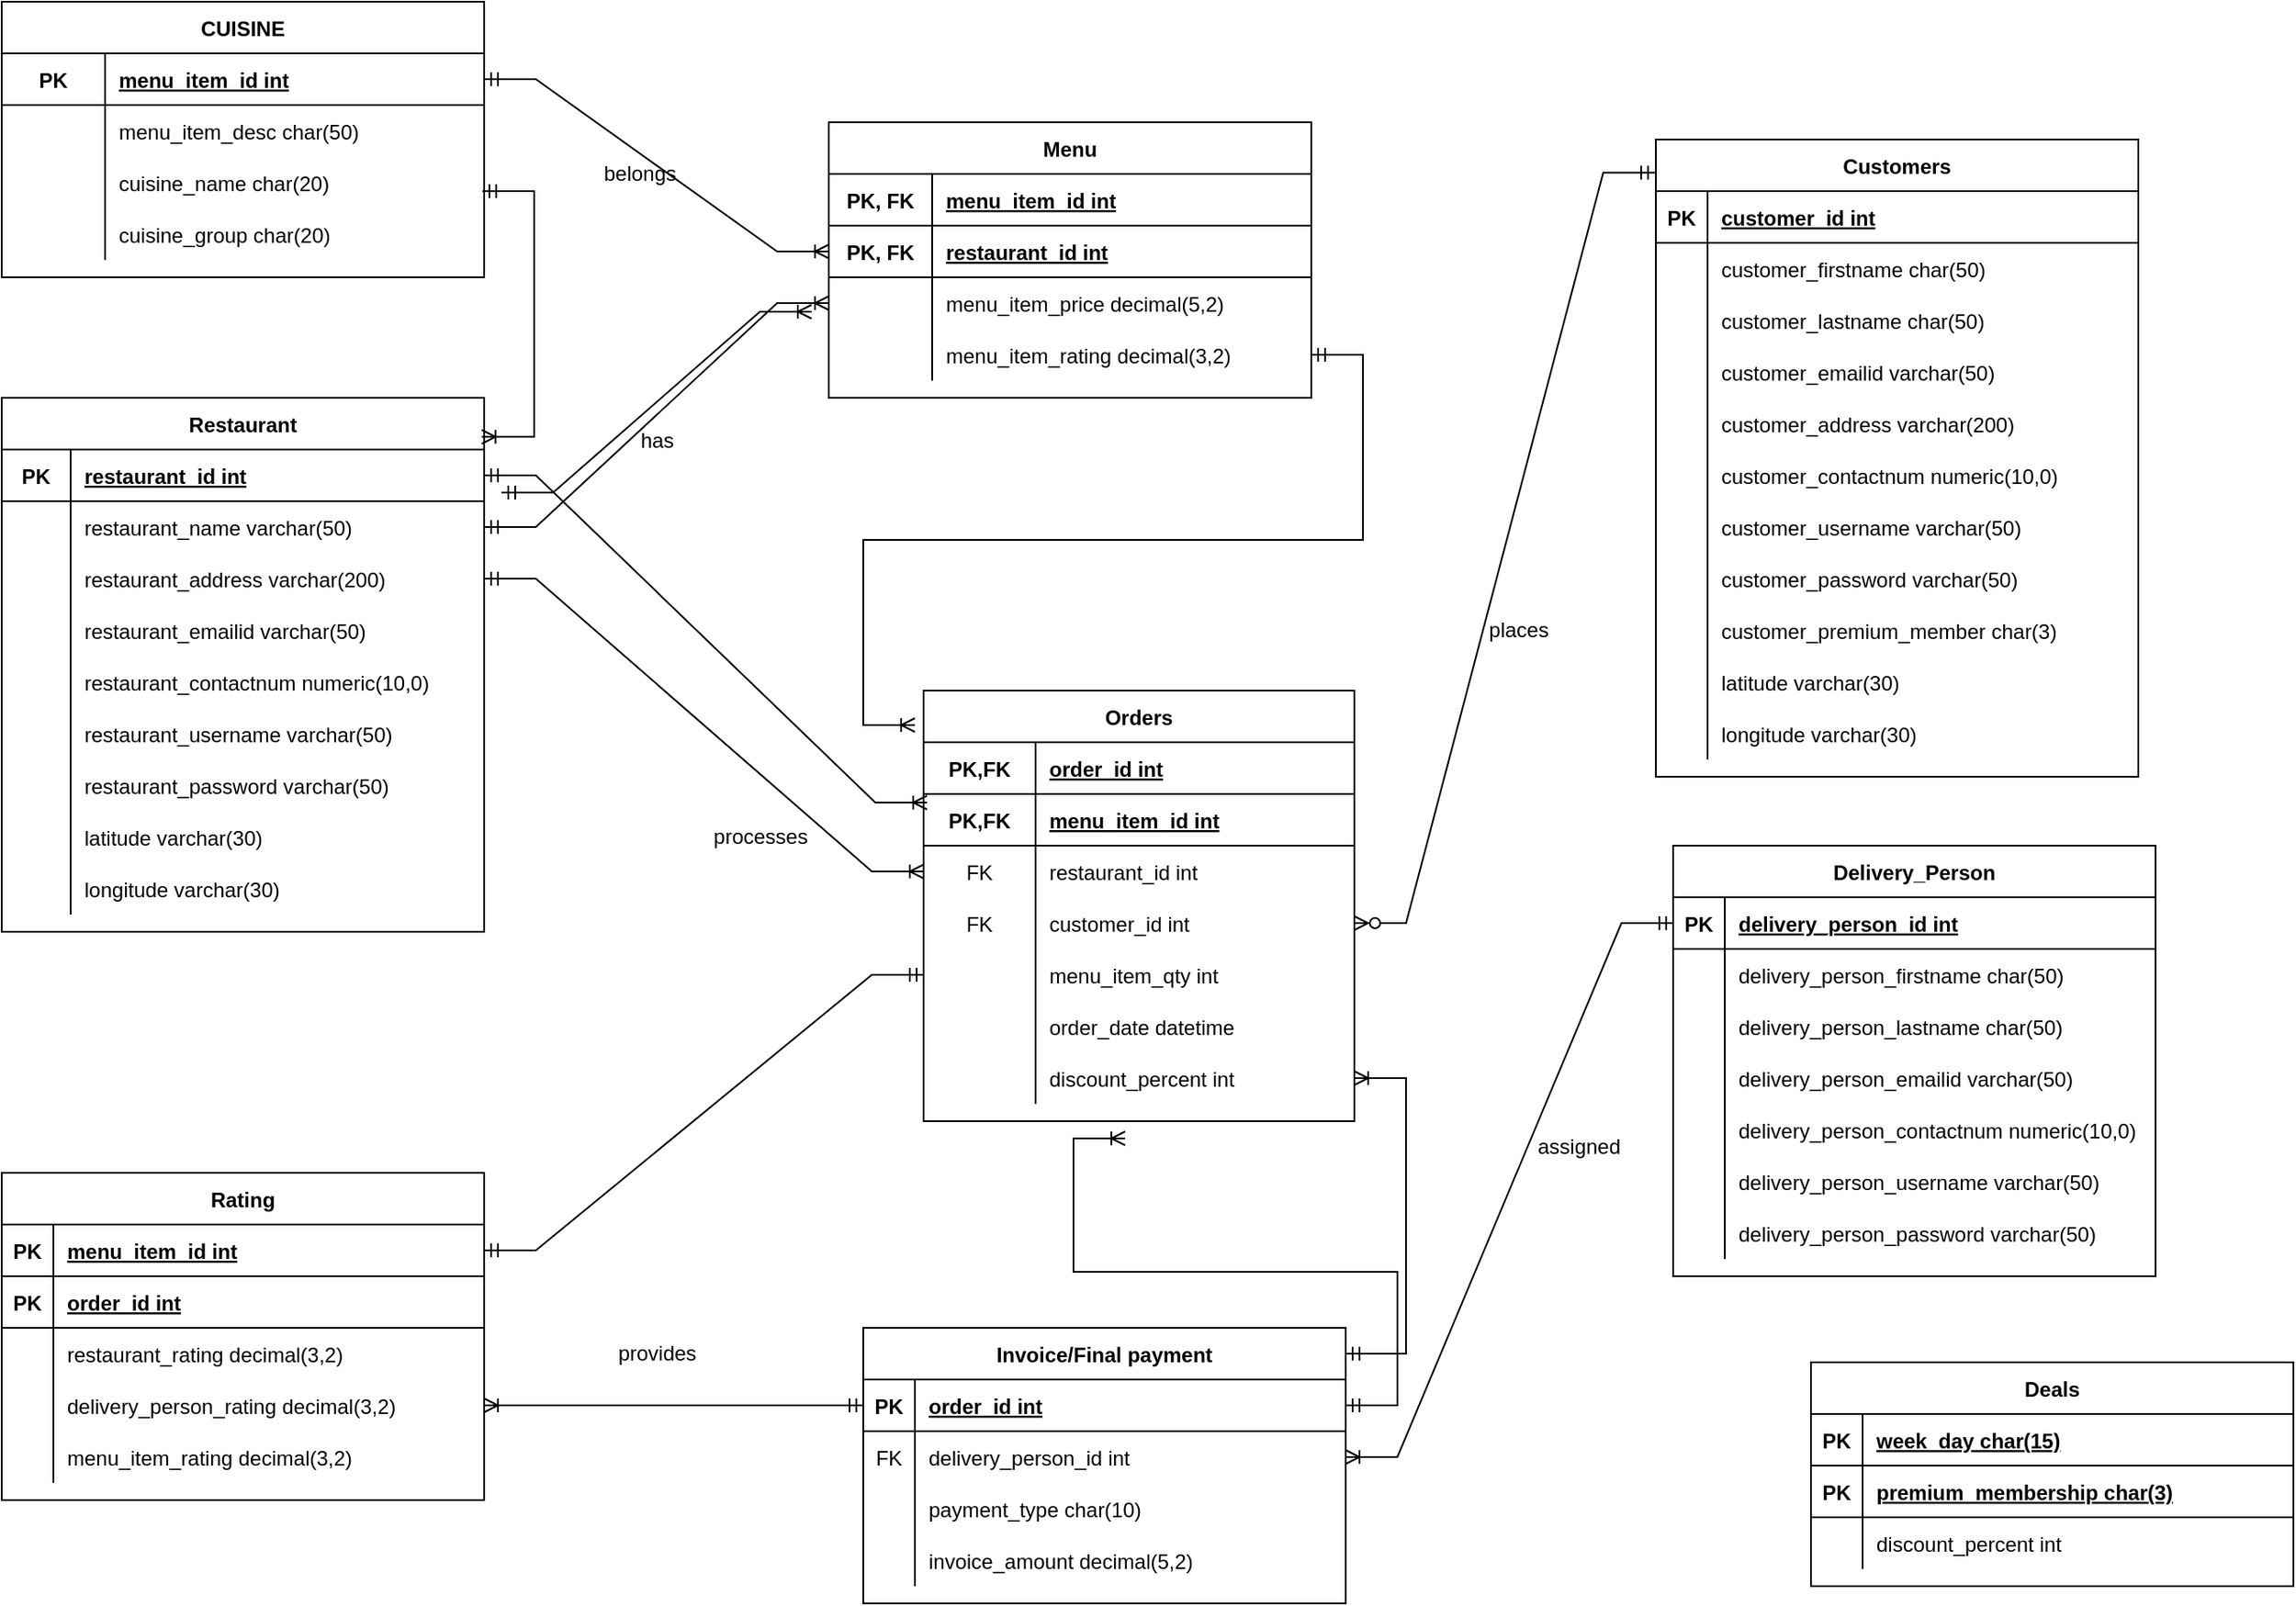 <mxfile version="20.5.3" type="device"><diagram id="R2lEEEUBdFMjLlhIrx00" name="Page-1"><mxGraphModel dx="1258" dy="602" grid="1" gridSize="10" guides="1" tooltips="1" connect="1" arrows="1" fold="1" page="1" pageScale="1" pageWidth="1654" pageHeight="2336" math="0" shadow="0" extFonts="Permanent Marker^https://fonts.googleapis.com/css?family=Permanent+Marker"><root><mxCell id="0"/><mxCell id="1" parent="0"/><mxCell id="C-vyLk0tnHw3VtMMgP7b-2" value="Orders" style="shape=table;startSize=30;container=1;collapsible=1;childLayout=tableLayout;fixedRows=1;rowLines=0;fontStyle=1;align=center;resizeLast=1;" parent="1" vertex="1"><mxGeometry x="795" y="640" width="250" height="250" as="geometry"><mxRectangle x="787" y="590" width="80" height="30" as="alternateBounds"/></mxGeometry></mxCell><mxCell id="C-vyLk0tnHw3VtMMgP7b-3" value="" style="shape=partialRectangle;collapsible=0;dropTarget=0;pointerEvents=0;fillColor=none;points=[[0,0.5],[1,0.5]];portConstraint=eastwest;top=0;left=0;right=0;bottom=1;" parent="C-vyLk0tnHw3VtMMgP7b-2" vertex="1"><mxGeometry y="30" width="250" height="30" as="geometry"/></mxCell><mxCell id="C-vyLk0tnHw3VtMMgP7b-4" value="PK,FK" style="shape=partialRectangle;overflow=hidden;connectable=0;fillColor=none;top=0;left=0;bottom=0;right=0;fontStyle=1;" parent="C-vyLk0tnHw3VtMMgP7b-3" vertex="1"><mxGeometry width="65" height="30" as="geometry"><mxRectangle width="65" height="30" as="alternateBounds"/></mxGeometry></mxCell><mxCell id="C-vyLk0tnHw3VtMMgP7b-5" value="order_id int" style="shape=partialRectangle;overflow=hidden;connectable=0;fillColor=none;top=0;left=0;bottom=0;right=0;align=left;spacingLeft=6;fontStyle=5;" parent="C-vyLk0tnHw3VtMMgP7b-3" vertex="1"><mxGeometry x="65" width="185" height="30" as="geometry"><mxRectangle width="185" height="30" as="alternateBounds"/></mxGeometry></mxCell><mxCell id="OjTMirSubqE2Fo_eq1vx-256" style="shape=partialRectangle;collapsible=0;dropTarget=0;pointerEvents=0;fillColor=none;points=[[0,0.5],[1,0.5]];portConstraint=eastwest;top=0;left=0;right=0;bottom=1;" parent="C-vyLk0tnHw3VtMMgP7b-2" vertex="1"><mxGeometry y="60" width="250" height="30" as="geometry"/></mxCell><mxCell id="OjTMirSubqE2Fo_eq1vx-257" value="PK,FK" style="shape=partialRectangle;overflow=hidden;connectable=0;fillColor=none;top=0;left=0;bottom=0;right=0;fontStyle=1;" parent="OjTMirSubqE2Fo_eq1vx-256" vertex="1"><mxGeometry width="65" height="30" as="geometry"><mxRectangle width="65" height="30" as="alternateBounds"/></mxGeometry></mxCell><mxCell id="OjTMirSubqE2Fo_eq1vx-258" value="menu_item_id int" style="shape=partialRectangle;overflow=hidden;connectable=0;fillColor=none;top=0;left=0;bottom=0;right=0;align=left;spacingLeft=6;fontStyle=5;" parent="OjTMirSubqE2Fo_eq1vx-256" vertex="1"><mxGeometry x="65" width="185" height="30" as="geometry"><mxRectangle width="185" height="30" as="alternateBounds"/></mxGeometry></mxCell><mxCell id="C-vyLk0tnHw3VtMMgP7b-9" value="" style="shape=partialRectangle;collapsible=0;dropTarget=0;pointerEvents=0;fillColor=none;points=[[0,0.5],[1,0.5]];portConstraint=eastwest;top=0;left=0;right=0;bottom=0;" parent="C-vyLk0tnHw3VtMMgP7b-2" vertex="1"><mxGeometry y="90" width="250" height="30" as="geometry"/></mxCell><mxCell id="C-vyLk0tnHw3VtMMgP7b-10" value="FK" style="shape=partialRectangle;overflow=hidden;connectable=0;fillColor=none;top=0;left=0;bottom=0;right=0;" parent="C-vyLk0tnHw3VtMMgP7b-9" vertex="1"><mxGeometry width="65" height="30" as="geometry"><mxRectangle width="65" height="30" as="alternateBounds"/></mxGeometry></mxCell><mxCell id="C-vyLk0tnHw3VtMMgP7b-11" value="restaurant_id int" style="shape=partialRectangle;overflow=hidden;connectable=0;fillColor=none;top=0;left=0;bottom=0;right=0;align=left;spacingLeft=6;" parent="C-vyLk0tnHw3VtMMgP7b-9" vertex="1"><mxGeometry x="65" width="185" height="30" as="geometry"><mxRectangle width="185" height="30" as="alternateBounds"/></mxGeometry></mxCell><mxCell id="OjTMirSubqE2Fo_eq1vx-31" style="shape=partialRectangle;collapsible=0;dropTarget=0;pointerEvents=0;fillColor=none;points=[[0,0.5],[1,0.5]];portConstraint=eastwest;top=0;left=0;right=0;bottom=0;" parent="C-vyLk0tnHw3VtMMgP7b-2" vertex="1"><mxGeometry y="120" width="250" height="30" as="geometry"/></mxCell><mxCell id="OjTMirSubqE2Fo_eq1vx-32" value="FK" style="shape=partialRectangle;overflow=hidden;connectable=0;fillColor=none;top=0;left=0;bottom=0;right=0;" parent="OjTMirSubqE2Fo_eq1vx-31" vertex="1"><mxGeometry width="65" height="30" as="geometry"><mxRectangle width="65" height="30" as="alternateBounds"/></mxGeometry></mxCell><mxCell id="OjTMirSubqE2Fo_eq1vx-33" value="customer_id int" style="shape=partialRectangle;overflow=hidden;connectable=0;fillColor=none;top=0;left=0;bottom=0;right=0;align=left;spacingLeft=6;" parent="OjTMirSubqE2Fo_eq1vx-31" vertex="1"><mxGeometry x="65" width="185" height="30" as="geometry"><mxRectangle width="185" height="30" as="alternateBounds"/></mxGeometry></mxCell><mxCell id="OjTMirSubqE2Fo_eq1vx-28" style="shape=partialRectangle;collapsible=0;dropTarget=0;pointerEvents=0;fillColor=none;points=[[0,0.5],[1,0.5]];portConstraint=eastwest;top=0;left=0;right=0;bottom=0;" parent="C-vyLk0tnHw3VtMMgP7b-2" vertex="1"><mxGeometry y="150" width="250" height="30" as="geometry"/></mxCell><mxCell id="OjTMirSubqE2Fo_eq1vx-29" style="shape=partialRectangle;overflow=hidden;connectable=0;fillColor=none;top=0;left=0;bottom=0;right=0;" parent="OjTMirSubqE2Fo_eq1vx-28" vertex="1"><mxGeometry width="65" height="30" as="geometry"><mxRectangle width="65" height="30" as="alternateBounds"/></mxGeometry></mxCell><mxCell id="OjTMirSubqE2Fo_eq1vx-30" value="menu_item_qty int" style="shape=partialRectangle;overflow=hidden;connectable=0;fillColor=none;top=0;left=0;bottom=0;right=0;align=left;spacingLeft=6;" parent="OjTMirSubqE2Fo_eq1vx-28" vertex="1"><mxGeometry x="65" width="185" height="30" as="geometry"><mxRectangle width="185" height="30" as="alternateBounds"/></mxGeometry></mxCell><mxCell id="OjTMirSubqE2Fo_eq1vx-25" style="shape=partialRectangle;collapsible=0;dropTarget=0;pointerEvents=0;fillColor=none;points=[[0,0.5],[1,0.5]];portConstraint=eastwest;top=0;left=0;right=0;bottom=0;" parent="C-vyLk0tnHw3VtMMgP7b-2" vertex="1"><mxGeometry y="180" width="250" height="30" as="geometry"/></mxCell><mxCell id="OjTMirSubqE2Fo_eq1vx-26" style="shape=partialRectangle;overflow=hidden;connectable=0;fillColor=none;top=0;left=0;bottom=0;right=0;" parent="OjTMirSubqE2Fo_eq1vx-25" vertex="1"><mxGeometry width="65" height="30" as="geometry"><mxRectangle width="65" height="30" as="alternateBounds"/></mxGeometry></mxCell><mxCell id="OjTMirSubqE2Fo_eq1vx-27" value="order_date datetime" style="shape=partialRectangle;overflow=hidden;connectable=0;fillColor=none;top=0;left=0;bottom=0;right=0;align=left;spacingLeft=6;" parent="OjTMirSubqE2Fo_eq1vx-25" vertex="1"><mxGeometry x="65" width="185" height="30" as="geometry"><mxRectangle width="185" height="30" as="alternateBounds"/></mxGeometry></mxCell><mxCell id="OjTMirSubqE2Fo_eq1vx-289" style="shape=partialRectangle;collapsible=0;dropTarget=0;pointerEvents=0;fillColor=none;points=[[0,0.5],[1,0.5]];portConstraint=eastwest;top=0;left=0;right=0;bottom=0;" parent="C-vyLk0tnHw3VtMMgP7b-2" vertex="1"><mxGeometry y="210" width="250" height="30" as="geometry"/></mxCell><mxCell id="OjTMirSubqE2Fo_eq1vx-290" style="shape=partialRectangle;overflow=hidden;connectable=0;fillColor=none;top=0;left=0;bottom=0;right=0;" parent="OjTMirSubqE2Fo_eq1vx-289" vertex="1"><mxGeometry width="65" height="30" as="geometry"><mxRectangle width="65" height="30" as="alternateBounds"/></mxGeometry></mxCell><mxCell id="OjTMirSubqE2Fo_eq1vx-291" value="discount_percent int" style="shape=partialRectangle;overflow=hidden;connectable=0;fillColor=none;top=0;left=0;bottom=0;right=0;align=left;spacingLeft=6;" parent="OjTMirSubqE2Fo_eq1vx-289" vertex="1"><mxGeometry x="65" width="185" height="30" as="geometry"><mxRectangle width="185" height="30" as="alternateBounds"/></mxGeometry></mxCell><mxCell id="C-vyLk0tnHw3VtMMgP7b-23" value="Customers" style="shape=table;startSize=30;container=1;collapsible=1;childLayout=tableLayout;fixedRows=1;rowLines=0;fontStyle=1;align=center;resizeLast=1;" parent="1" vertex="1"><mxGeometry x="1220" y="320" width="280" height="370" as="geometry"><mxRectangle x="1200" y="460" width="100" height="30" as="alternateBounds"/></mxGeometry></mxCell><mxCell id="C-vyLk0tnHw3VtMMgP7b-24" value="" style="shape=partialRectangle;collapsible=0;dropTarget=0;pointerEvents=0;fillColor=none;points=[[0,0.5],[1,0.5]];portConstraint=eastwest;top=0;left=0;right=0;bottom=1;" parent="C-vyLk0tnHw3VtMMgP7b-23" vertex="1"><mxGeometry y="30" width="280" height="30" as="geometry"/></mxCell><mxCell id="C-vyLk0tnHw3VtMMgP7b-25" value="PK" style="shape=partialRectangle;overflow=hidden;connectable=0;fillColor=none;top=0;left=0;bottom=0;right=0;fontStyle=1;" parent="C-vyLk0tnHw3VtMMgP7b-24" vertex="1"><mxGeometry width="30" height="30" as="geometry"><mxRectangle width="30" height="30" as="alternateBounds"/></mxGeometry></mxCell><mxCell id="C-vyLk0tnHw3VtMMgP7b-26" value="customer_id int" style="shape=partialRectangle;overflow=hidden;connectable=0;fillColor=none;top=0;left=0;bottom=0;right=0;align=left;spacingLeft=6;fontStyle=5;" parent="C-vyLk0tnHw3VtMMgP7b-24" vertex="1"><mxGeometry x="30" width="250" height="30" as="geometry"><mxRectangle width="250" height="30" as="alternateBounds"/></mxGeometry></mxCell><mxCell id="C-vyLk0tnHw3VtMMgP7b-27" value="" style="shape=partialRectangle;collapsible=0;dropTarget=0;pointerEvents=0;fillColor=none;points=[[0,0.5],[1,0.5]];portConstraint=eastwest;top=0;left=0;right=0;bottom=0;" parent="C-vyLk0tnHw3VtMMgP7b-23" vertex="1"><mxGeometry y="60" width="280" height="30" as="geometry"/></mxCell><mxCell id="C-vyLk0tnHw3VtMMgP7b-28" value="" style="shape=partialRectangle;overflow=hidden;connectable=0;fillColor=none;top=0;left=0;bottom=0;right=0;" parent="C-vyLk0tnHw3VtMMgP7b-27" vertex="1"><mxGeometry width="30" height="30" as="geometry"><mxRectangle width="30" height="30" as="alternateBounds"/></mxGeometry></mxCell><mxCell id="C-vyLk0tnHw3VtMMgP7b-29" value="customer_firstname char(50)" style="shape=partialRectangle;overflow=hidden;connectable=0;fillColor=none;top=0;left=0;bottom=0;right=0;align=left;spacingLeft=6;" parent="C-vyLk0tnHw3VtMMgP7b-27" vertex="1"><mxGeometry x="30" width="250" height="30" as="geometry"><mxRectangle width="250" height="30" as="alternateBounds"/></mxGeometry></mxCell><mxCell id="OjTMirSubqE2Fo_eq1vx-4" style="shape=partialRectangle;collapsible=0;dropTarget=0;pointerEvents=0;fillColor=none;points=[[0,0.5],[1,0.5]];portConstraint=eastwest;top=0;left=0;right=0;bottom=0;" parent="C-vyLk0tnHw3VtMMgP7b-23" vertex="1"><mxGeometry y="90" width="280" height="30" as="geometry"/></mxCell><mxCell id="OjTMirSubqE2Fo_eq1vx-5" style="shape=partialRectangle;overflow=hidden;connectable=0;fillColor=none;top=0;left=0;bottom=0;right=0;" parent="OjTMirSubqE2Fo_eq1vx-4" vertex="1"><mxGeometry width="30" height="30" as="geometry"><mxRectangle width="30" height="30" as="alternateBounds"/></mxGeometry></mxCell><mxCell id="OjTMirSubqE2Fo_eq1vx-6" value="customer_lastname char(50)" style="shape=partialRectangle;overflow=hidden;connectable=0;fillColor=none;top=0;left=0;bottom=0;right=0;align=left;spacingLeft=6;" parent="OjTMirSubqE2Fo_eq1vx-4" vertex="1"><mxGeometry x="30" width="250" height="30" as="geometry"><mxRectangle width="250" height="30" as="alternateBounds"/></mxGeometry></mxCell><mxCell id="OjTMirSubqE2Fo_eq1vx-1" style="shape=partialRectangle;collapsible=0;dropTarget=0;pointerEvents=0;fillColor=none;points=[[0,0.5],[1,0.5]];portConstraint=eastwest;top=0;left=0;right=0;bottom=0;" parent="C-vyLk0tnHw3VtMMgP7b-23" vertex="1"><mxGeometry y="120" width="280" height="30" as="geometry"/></mxCell><mxCell id="OjTMirSubqE2Fo_eq1vx-2" style="shape=partialRectangle;overflow=hidden;connectable=0;fillColor=none;top=0;left=0;bottom=0;right=0;" parent="OjTMirSubqE2Fo_eq1vx-1" vertex="1"><mxGeometry width="30" height="30" as="geometry"><mxRectangle width="30" height="30" as="alternateBounds"/></mxGeometry></mxCell><mxCell id="OjTMirSubqE2Fo_eq1vx-3" value="customer_emailid varchar(50)" style="shape=partialRectangle;overflow=hidden;connectable=0;fillColor=none;top=0;left=0;bottom=0;right=0;align=left;spacingLeft=6;" parent="OjTMirSubqE2Fo_eq1vx-1" vertex="1"><mxGeometry x="30" width="250" height="30" as="geometry"><mxRectangle width="250" height="30" as="alternateBounds"/></mxGeometry></mxCell><mxCell id="OjTMirSubqE2Fo_eq1vx-308" style="shape=partialRectangle;collapsible=0;dropTarget=0;pointerEvents=0;fillColor=none;points=[[0,0.5],[1,0.5]];portConstraint=eastwest;top=0;left=0;right=0;bottom=0;" parent="C-vyLk0tnHw3VtMMgP7b-23" vertex="1"><mxGeometry y="150" width="280" height="30" as="geometry"/></mxCell><mxCell id="OjTMirSubqE2Fo_eq1vx-309" style="shape=partialRectangle;overflow=hidden;connectable=0;fillColor=none;top=0;left=0;bottom=0;right=0;" parent="OjTMirSubqE2Fo_eq1vx-308" vertex="1"><mxGeometry width="30" height="30" as="geometry"><mxRectangle width="30" height="30" as="alternateBounds"/></mxGeometry></mxCell><mxCell id="OjTMirSubqE2Fo_eq1vx-310" value="customer_address varchar(200)" style="shape=partialRectangle;overflow=hidden;connectable=0;fillColor=none;top=0;left=0;bottom=0;right=0;align=left;spacingLeft=6;" parent="OjTMirSubqE2Fo_eq1vx-308" vertex="1"><mxGeometry x="30" width="250" height="30" as="geometry"><mxRectangle width="250" height="30" as="alternateBounds"/></mxGeometry></mxCell><mxCell id="OjTMirSubqE2Fo_eq1vx-7" style="shape=partialRectangle;collapsible=0;dropTarget=0;pointerEvents=0;fillColor=none;points=[[0,0.5],[1,0.5]];portConstraint=eastwest;top=0;left=0;right=0;bottom=0;" parent="C-vyLk0tnHw3VtMMgP7b-23" vertex="1"><mxGeometry y="180" width="280" height="30" as="geometry"/></mxCell><mxCell id="OjTMirSubqE2Fo_eq1vx-8" style="shape=partialRectangle;overflow=hidden;connectable=0;fillColor=none;top=0;left=0;bottom=0;right=0;" parent="OjTMirSubqE2Fo_eq1vx-7" vertex="1"><mxGeometry width="30" height="30" as="geometry"><mxRectangle width="30" height="30" as="alternateBounds"/></mxGeometry></mxCell><mxCell id="OjTMirSubqE2Fo_eq1vx-9" value="customer_contactnum numeric(10,0)" style="shape=partialRectangle;overflow=hidden;connectable=0;fillColor=none;top=0;left=0;bottom=0;right=0;align=left;spacingLeft=6;" parent="OjTMirSubqE2Fo_eq1vx-7" vertex="1"><mxGeometry x="30" width="250" height="30" as="geometry"><mxRectangle width="250" height="30" as="alternateBounds"/></mxGeometry></mxCell><mxCell id="OjTMirSubqE2Fo_eq1vx-10" style="shape=partialRectangle;collapsible=0;dropTarget=0;pointerEvents=0;fillColor=none;points=[[0,0.5],[1,0.5]];portConstraint=eastwest;top=0;left=0;right=0;bottom=0;" parent="C-vyLk0tnHw3VtMMgP7b-23" vertex="1"><mxGeometry y="210" width="280" height="30" as="geometry"/></mxCell><mxCell id="OjTMirSubqE2Fo_eq1vx-11" style="shape=partialRectangle;overflow=hidden;connectable=0;fillColor=none;top=0;left=0;bottom=0;right=0;" parent="OjTMirSubqE2Fo_eq1vx-10" vertex="1"><mxGeometry width="30" height="30" as="geometry"><mxRectangle width="30" height="30" as="alternateBounds"/></mxGeometry></mxCell><mxCell id="OjTMirSubqE2Fo_eq1vx-12" value="customer_username varchar(50)" style="shape=partialRectangle;overflow=hidden;connectable=0;fillColor=none;top=0;left=0;bottom=0;right=0;align=left;spacingLeft=6;" parent="OjTMirSubqE2Fo_eq1vx-10" vertex="1"><mxGeometry x="30" width="250" height="30" as="geometry"><mxRectangle width="250" height="30" as="alternateBounds"/></mxGeometry></mxCell><mxCell id="OjTMirSubqE2Fo_eq1vx-13" style="shape=partialRectangle;collapsible=0;dropTarget=0;pointerEvents=0;fillColor=none;points=[[0,0.5],[1,0.5]];portConstraint=eastwest;top=0;left=0;right=0;bottom=0;" parent="C-vyLk0tnHw3VtMMgP7b-23" vertex="1"><mxGeometry y="240" width="280" height="30" as="geometry"/></mxCell><mxCell id="OjTMirSubqE2Fo_eq1vx-14" style="shape=partialRectangle;overflow=hidden;connectable=0;fillColor=none;top=0;left=0;bottom=0;right=0;" parent="OjTMirSubqE2Fo_eq1vx-13" vertex="1"><mxGeometry width="30" height="30" as="geometry"><mxRectangle width="30" height="30" as="alternateBounds"/></mxGeometry></mxCell><mxCell id="OjTMirSubqE2Fo_eq1vx-15" value="customer_password varchar(50)" style="shape=partialRectangle;overflow=hidden;connectable=0;fillColor=none;top=0;left=0;bottom=0;right=0;align=left;spacingLeft=6;" parent="OjTMirSubqE2Fo_eq1vx-13" vertex="1"><mxGeometry x="30" width="250" height="30" as="geometry"><mxRectangle width="250" height="30" as="alternateBounds"/></mxGeometry></mxCell><mxCell id="OjTMirSubqE2Fo_eq1vx-16" style="shape=partialRectangle;collapsible=0;dropTarget=0;pointerEvents=0;fillColor=none;points=[[0,0.5],[1,0.5]];portConstraint=eastwest;top=0;left=0;right=0;bottom=0;" parent="C-vyLk0tnHw3VtMMgP7b-23" vertex="1"><mxGeometry y="270" width="280" height="30" as="geometry"/></mxCell><mxCell id="OjTMirSubqE2Fo_eq1vx-17" style="shape=partialRectangle;overflow=hidden;connectable=0;fillColor=none;top=0;left=0;bottom=0;right=0;" parent="OjTMirSubqE2Fo_eq1vx-16" vertex="1"><mxGeometry width="30" height="30" as="geometry"><mxRectangle width="30" height="30" as="alternateBounds"/></mxGeometry></mxCell><mxCell id="OjTMirSubqE2Fo_eq1vx-18" value="customer_premium_member char(3)" style="shape=partialRectangle;overflow=hidden;connectable=0;fillColor=none;top=0;left=0;bottom=0;right=0;align=left;spacingLeft=6;" parent="OjTMirSubqE2Fo_eq1vx-16" vertex="1"><mxGeometry x="30" width="250" height="30" as="geometry"><mxRectangle width="250" height="30" as="alternateBounds"/></mxGeometry></mxCell><mxCell id="OjTMirSubqE2Fo_eq1vx-351" style="shape=partialRectangle;collapsible=0;dropTarget=0;pointerEvents=0;fillColor=none;points=[[0,0.5],[1,0.5]];portConstraint=eastwest;top=0;left=0;right=0;bottom=0;" parent="C-vyLk0tnHw3VtMMgP7b-23" vertex="1"><mxGeometry y="300" width="280" height="30" as="geometry"/></mxCell><mxCell id="OjTMirSubqE2Fo_eq1vx-352" style="shape=partialRectangle;overflow=hidden;connectable=0;fillColor=none;top=0;left=0;bottom=0;right=0;" parent="OjTMirSubqE2Fo_eq1vx-351" vertex="1"><mxGeometry width="30" height="30" as="geometry"><mxRectangle width="30" height="30" as="alternateBounds"/></mxGeometry></mxCell><mxCell id="OjTMirSubqE2Fo_eq1vx-353" value="latitude varchar(30)" style="shape=partialRectangle;overflow=hidden;connectable=0;fillColor=none;top=0;left=0;bottom=0;right=0;align=left;spacingLeft=6;" parent="OjTMirSubqE2Fo_eq1vx-351" vertex="1"><mxGeometry x="30" width="250" height="30" as="geometry"><mxRectangle width="250" height="30" as="alternateBounds"/></mxGeometry></mxCell><mxCell id="OjTMirSubqE2Fo_eq1vx-348" style="shape=partialRectangle;collapsible=0;dropTarget=0;pointerEvents=0;fillColor=none;points=[[0,0.5],[1,0.5]];portConstraint=eastwest;top=0;left=0;right=0;bottom=0;" parent="C-vyLk0tnHw3VtMMgP7b-23" vertex="1"><mxGeometry y="330" width="280" height="30" as="geometry"/></mxCell><mxCell id="OjTMirSubqE2Fo_eq1vx-349" style="shape=partialRectangle;overflow=hidden;connectable=0;fillColor=none;top=0;left=0;bottom=0;right=0;" parent="OjTMirSubqE2Fo_eq1vx-348" vertex="1"><mxGeometry width="30" height="30" as="geometry"><mxRectangle width="30" height="30" as="alternateBounds"/></mxGeometry></mxCell><mxCell id="OjTMirSubqE2Fo_eq1vx-350" value="longitude varchar(30)" style="shape=partialRectangle;overflow=hidden;connectable=0;fillColor=none;top=0;left=0;bottom=0;right=0;align=left;spacingLeft=6;" parent="OjTMirSubqE2Fo_eq1vx-348" vertex="1"><mxGeometry x="30" width="250" height="30" as="geometry"><mxRectangle width="250" height="30" as="alternateBounds"/></mxGeometry></mxCell><mxCell id="OjTMirSubqE2Fo_eq1vx-78" value="Delivery_Person" style="shape=table;startSize=30;container=1;collapsible=1;childLayout=tableLayout;fixedRows=1;rowLines=0;fontStyle=1;align=center;resizeLast=1;" parent="1" vertex="1"><mxGeometry x="1230" y="730" width="280" height="250" as="geometry"><mxRectangle x="1230" y="690" width="100" height="30" as="alternateBounds"/></mxGeometry></mxCell><mxCell id="OjTMirSubqE2Fo_eq1vx-79" value="" style="shape=partialRectangle;collapsible=0;dropTarget=0;pointerEvents=0;fillColor=none;points=[[0,0.5],[1,0.5]];portConstraint=eastwest;top=0;left=0;right=0;bottom=1;" parent="OjTMirSubqE2Fo_eq1vx-78" vertex="1"><mxGeometry y="30" width="280" height="30" as="geometry"/></mxCell><mxCell id="OjTMirSubqE2Fo_eq1vx-80" value="PK" style="shape=partialRectangle;overflow=hidden;connectable=0;fillColor=none;top=0;left=0;bottom=0;right=0;fontStyle=1;" parent="OjTMirSubqE2Fo_eq1vx-79" vertex="1"><mxGeometry width="30" height="30" as="geometry"><mxRectangle width="30" height="30" as="alternateBounds"/></mxGeometry></mxCell><mxCell id="OjTMirSubqE2Fo_eq1vx-81" value="delivery_person_id int" style="shape=partialRectangle;overflow=hidden;connectable=0;fillColor=none;top=0;left=0;bottom=0;right=0;align=left;spacingLeft=6;fontStyle=5;" parent="OjTMirSubqE2Fo_eq1vx-79" vertex="1"><mxGeometry x="30" width="250" height="30" as="geometry"><mxRectangle width="250" height="30" as="alternateBounds"/></mxGeometry></mxCell><mxCell id="OjTMirSubqE2Fo_eq1vx-82" value="" style="shape=partialRectangle;collapsible=0;dropTarget=0;pointerEvents=0;fillColor=none;points=[[0,0.5],[1,0.5]];portConstraint=eastwest;top=0;left=0;right=0;bottom=0;" parent="OjTMirSubqE2Fo_eq1vx-78" vertex="1"><mxGeometry y="60" width="280" height="30" as="geometry"/></mxCell><mxCell id="OjTMirSubqE2Fo_eq1vx-83" value="" style="shape=partialRectangle;overflow=hidden;connectable=0;fillColor=none;top=0;left=0;bottom=0;right=0;" parent="OjTMirSubqE2Fo_eq1vx-82" vertex="1"><mxGeometry width="30" height="30" as="geometry"><mxRectangle width="30" height="30" as="alternateBounds"/></mxGeometry></mxCell><mxCell id="OjTMirSubqE2Fo_eq1vx-84" value="delivery_person_firstname char(50) " style="shape=partialRectangle;overflow=hidden;connectable=0;fillColor=none;top=0;left=0;bottom=0;right=0;align=left;spacingLeft=6;" parent="OjTMirSubqE2Fo_eq1vx-82" vertex="1"><mxGeometry x="30" width="250" height="30" as="geometry"><mxRectangle width="250" height="30" as="alternateBounds"/></mxGeometry></mxCell><mxCell id="OjTMirSubqE2Fo_eq1vx-85" style="shape=partialRectangle;collapsible=0;dropTarget=0;pointerEvents=0;fillColor=none;points=[[0,0.5],[1,0.5]];portConstraint=eastwest;top=0;left=0;right=0;bottom=0;" parent="OjTMirSubqE2Fo_eq1vx-78" vertex="1"><mxGeometry y="90" width="280" height="30" as="geometry"/></mxCell><mxCell id="OjTMirSubqE2Fo_eq1vx-86" style="shape=partialRectangle;overflow=hidden;connectable=0;fillColor=none;top=0;left=0;bottom=0;right=0;" parent="OjTMirSubqE2Fo_eq1vx-85" vertex="1"><mxGeometry width="30" height="30" as="geometry"><mxRectangle width="30" height="30" as="alternateBounds"/></mxGeometry></mxCell><mxCell id="OjTMirSubqE2Fo_eq1vx-87" value="delivery_person_lastname char(50)" style="shape=partialRectangle;overflow=hidden;connectable=0;fillColor=none;top=0;left=0;bottom=0;right=0;align=left;spacingLeft=6;" parent="OjTMirSubqE2Fo_eq1vx-85" vertex="1"><mxGeometry x="30" width="250" height="30" as="geometry"><mxRectangle width="250" height="30" as="alternateBounds"/></mxGeometry></mxCell><mxCell id="OjTMirSubqE2Fo_eq1vx-88" style="shape=partialRectangle;collapsible=0;dropTarget=0;pointerEvents=0;fillColor=none;points=[[0,0.5],[1,0.5]];portConstraint=eastwest;top=0;left=0;right=0;bottom=0;" parent="OjTMirSubqE2Fo_eq1vx-78" vertex="1"><mxGeometry y="120" width="280" height="30" as="geometry"/></mxCell><mxCell id="OjTMirSubqE2Fo_eq1vx-89" style="shape=partialRectangle;overflow=hidden;connectable=0;fillColor=none;top=0;left=0;bottom=0;right=0;" parent="OjTMirSubqE2Fo_eq1vx-88" vertex="1"><mxGeometry width="30" height="30" as="geometry"><mxRectangle width="30" height="30" as="alternateBounds"/></mxGeometry></mxCell><mxCell id="OjTMirSubqE2Fo_eq1vx-90" value="delivery_person_emailid varchar(50)" style="shape=partialRectangle;overflow=hidden;connectable=0;fillColor=none;top=0;left=0;bottom=0;right=0;align=left;spacingLeft=6;" parent="OjTMirSubqE2Fo_eq1vx-88" vertex="1"><mxGeometry x="30" width="250" height="30" as="geometry"><mxRectangle width="250" height="30" as="alternateBounds"/></mxGeometry></mxCell><mxCell id="OjTMirSubqE2Fo_eq1vx-91" style="shape=partialRectangle;collapsible=0;dropTarget=0;pointerEvents=0;fillColor=none;points=[[0,0.5],[1,0.5]];portConstraint=eastwest;top=0;left=0;right=0;bottom=0;" parent="OjTMirSubqE2Fo_eq1vx-78" vertex="1"><mxGeometry y="150" width="280" height="30" as="geometry"/></mxCell><mxCell id="OjTMirSubqE2Fo_eq1vx-92" style="shape=partialRectangle;overflow=hidden;connectable=0;fillColor=none;top=0;left=0;bottom=0;right=0;" parent="OjTMirSubqE2Fo_eq1vx-91" vertex="1"><mxGeometry width="30" height="30" as="geometry"><mxRectangle width="30" height="30" as="alternateBounds"/></mxGeometry></mxCell><mxCell id="OjTMirSubqE2Fo_eq1vx-93" value="delivery_person_contactnum numeric(10,0)" style="shape=partialRectangle;overflow=hidden;connectable=0;fillColor=none;top=0;left=0;bottom=0;right=0;align=left;spacingLeft=6;" parent="OjTMirSubqE2Fo_eq1vx-91" vertex="1"><mxGeometry x="30" width="250" height="30" as="geometry"><mxRectangle width="250" height="30" as="alternateBounds"/></mxGeometry></mxCell><mxCell id="OjTMirSubqE2Fo_eq1vx-94" style="shape=partialRectangle;collapsible=0;dropTarget=0;pointerEvents=0;fillColor=none;points=[[0,0.5],[1,0.5]];portConstraint=eastwest;top=0;left=0;right=0;bottom=0;" parent="OjTMirSubqE2Fo_eq1vx-78" vertex="1"><mxGeometry y="180" width="280" height="30" as="geometry"/></mxCell><mxCell id="OjTMirSubqE2Fo_eq1vx-95" style="shape=partialRectangle;overflow=hidden;connectable=0;fillColor=none;top=0;left=0;bottom=0;right=0;" parent="OjTMirSubqE2Fo_eq1vx-94" vertex="1"><mxGeometry width="30" height="30" as="geometry"><mxRectangle width="30" height="30" as="alternateBounds"/></mxGeometry></mxCell><mxCell id="OjTMirSubqE2Fo_eq1vx-96" value="delivery_person_username varchar(50)" style="shape=partialRectangle;overflow=hidden;connectable=0;fillColor=none;top=0;left=0;bottom=0;right=0;align=left;spacingLeft=6;" parent="OjTMirSubqE2Fo_eq1vx-94" vertex="1"><mxGeometry x="30" width="250" height="30" as="geometry"><mxRectangle width="250" height="30" as="alternateBounds"/></mxGeometry></mxCell><mxCell id="OjTMirSubqE2Fo_eq1vx-97" style="shape=partialRectangle;collapsible=0;dropTarget=0;pointerEvents=0;fillColor=none;points=[[0,0.5],[1,0.5]];portConstraint=eastwest;top=0;left=0;right=0;bottom=0;" parent="OjTMirSubqE2Fo_eq1vx-78" vertex="1"><mxGeometry y="210" width="280" height="30" as="geometry"/></mxCell><mxCell id="OjTMirSubqE2Fo_eq1vx-98" style="shape=partialRectangle;overflow=hidden;connectable=0;fillColor=none;top=0;left=0;bottom=0;right=0;" parent="OjTMirSubqE2Fo_eq1vx-97" vertex="1"><mxGeometry width="30" height="30" as="geometry"><mxRectangle width="30" height="30" as="alternateBounds"/></mxGeometry></mxCell><mxCell id="OjTMirSubqE2Fo_eq1vx-99" value="delivery_person_password varchar(50)" style="shape=partialRectangle;overflow=hidden;connectable=0;fillColor=none;top=0;left=0;bottom=0;right=0;align=left;spacingLeft=6;" parent="OjTMirSubqE2Fo_eq1vx-97" vertex="1"><mxGeometry x="30" width="250" height="30" as="geometry"><mxRectangle width="250" height="30" as="alternateBounds"/></mxGeometry></mxCell><mxCell id="OjTMirSubqE2Fo_eq1vx-103" value="Restaurant" style="shape=table;startSize=30;container=1;collapsible=1;childLayout=tableLayout;fixedRows=1;rowLines=0;fontStyle=1;align=center;resizeLast=1;" parent="1" vertex="1"><mxGeometry x="260" y="470" width="280" height="310" as="geometry"><mxRectangle x="260" y="470" width="100" height="30" as="alternateBounds"/></mxGeometry></mxCell><mxCell id="OjTMirSubqE2Fo_eq1vx-104" value="" style="shape=partialRectangle;collapsible=0;dropTarget=0;pointerEvents=0;fillColor=none;points=[[0,0.5],[1,0.5]];portConstraint=eastwest;top=0;left=0;right=0;bottom=1;" parent="OjTMirSubqE2Fo_eq1vx-103" vertex="1"><mxGeometry y="30" width="280" height="30" as="geometry"/></mxCell><mxCell id="OjTMirSubqE2Fo_eq1vx-105" value="PK" style="shape=partialRectangle;overflow=hidden;connectable=0;fillColor=none;top=0;left=0;bottom=0;right=0;fontStyle=1;" parent="OjTMirSubqE2Fo_eq1vx-104" vertex="1"><mxGeometry width="40" height="30" as="geometry"><mxRectangle width="40" height="30" as="alternateBounds"/></mxGeometry></mxCell><mxCell id="OjTMirSubqE2Fo_eq1vx-106" value="restaurant_id int" style="shape=partialRectangle;overflow=hidden;connectable=0;fillColor=none;top=0;left=0;bottom=0;right=0;align=left;spacingLeft=6;fontStyle=5;" parent="OjTMirSubqE2Fo_eq1vx-104" vertex="1"><mxGeometry x="40" width="240" height="30" as="geometry"><mxRectangle width="240" height="30" as="alternateBounds"/></mxGeometry></mxCell><mxCell id="OjTMirSubqE2Fo_eq1vx-107" value="" style="shape=partialRectangle;collapsible=0;dropTarget=0;pointerEvents=0;fillColor=none;points=[[0,0.5],[1,0.5]];portConstraint=eastwest;top=0;left=0;right=0;bottom=0;" parent="OjTMirSubqE2Fo_eq1vx-103" vertex="1"><mxGeometry y="60" width="280" height="30" as="geometry"/></mxCell><mxCell id="OjTMirSubqE2Fo_eq1vx-108" value="" style="shape=partialRectangle;overflow=hidden;connectable=0;fillColor=none;top=0;left=0;bottom=0;right=0;" parent="OjTMirSubqE2Fo_eq1vx-107" vertex="1"><mxGeometry width="40" height="30" as="geometry"><mxRectangle width="40" height="30" as="alternateBounds"/></mxGeometry></mxCell><mxCell id="OjTMirSubqE2Fo_eq1vx-109" value="restaurant_name varchar(50) " style="shape=partialRectangle;overflow=hidden;connectable=0;fillColor=none;top=0;left=0;bottom=0;right=0;align=left;spacingLeft=6;" parent="OjTMirSubqE2Fo_eq1vx-107" vertex="1"><mxGeometry x="40" width="240" height="30" as="geometry"><mxRectangle width="240" height="30" as="alternateBounds"/></mxGeometry></mxCell><mxCell id="OjTMirSubqE2Fo_eq1vx-110" style="shape=partialRectangle;collapsible=0;dropTarget=0;pointerEvents=0;fillColor=none;points=[[0,0.5],[1,0.5]];portConstraint=eastwest;top=0;left=0;right=0;bottom=0;" parent="OjTMirSubqE2Fo_eq1vx-103" vertex="1"><mxGeometry y="90" width="280" height="30" as="geometry"/></mxCell><mxCell id="OjTMirSubqE2Fo_eq1vx-111" style="shape=partialRectangle;overflow=hidden;connectable=0;fillColor=none;top=0;left=0;bottom=0;right=0;" parent="OjTMirSubqE2Fo_eq1vx-110" vertex="1"><mxGeometry width="40" height="30" as="geometry"><mxRectangle width="40" height="30" as="alternateBounds"/></mxGeometry></mxCell><mxCell id="OjTMirSubqE2Fo_eq1vx-112" value="restaurant_address varchar(200)" style="shape=partialRectangle;overflow=hidden;connectable=0;fillColor=none;top=0;left=0;bottom=0;right=0;align=left;spacingLeft=6;" parent="OjTMirSubqE2Fo_eq1vx-110" vertex="1"><mxGeometry x="40" width="240" height="30" as="geometry"><mxRectangle width="240" height="30" as="alternateBounds"/></mxGeometry></mxCell><mxCell id="OjTMirSubqE2Fo_eq1vx-113" style="shape=partialRectangle;collapsible=0;dropTarget=0;pointerEvents=0;fillColor=none;points=[[0,0.5],[1,0.5]];portConstraint=eastwest;top=0;left=0;right=0;bottom=0;" parent="OjTMirSubqE2Fo_eq1vx-103" vertex="1"><mxGeometry y="120" width="280" height="30" as="geometry"/></mxCell><mxCell id="OjTMirSubqE2Fo_eq1vx-114" style="shape=partialRectangle;overflow=hidden;connectable=0;fillColor=none;top=0;left=0;bottom=0;right=0;" parent="OjTMirSubqE2Fo_eq1vx-113" vertex="1"><mxGeometry width="40" height="30" as="geometry"><mxRectangle width="40" height="30" as="alternateBounds"/></mxGeometry></mxCell><mxCell id="OjTMirSubqE2Fo_eq1vx-115" value="restaurant_emailid varchar(50)" style="shape=partialRectangle;overflow=hidden;connectable=0;fillColor=none;top=0;left=0;bottom=0;right=0;align=left;spacingLeft=6;" parent="OjTMirSubqE2Fo_eq1vx-113" vertex="1"><mxGeometry x="40" width="240" height="30" as="geometry"><mxRectangle width="240" height="30" as="alternateBounds"/></mxGeometry></mxCell><mxCell id="OjTMirSubqE2Fo_eq1vx-116" style="shape=partialRectangle;collapsible=0;dropTarget=0;pointerEvents=0;fillColor=none;points=[[0,0.5],[1,0.5]];portConstraint=eastwest;top=0;left=0;right=0;bottom=0;" parent="OjTMirSubqE2Fo_eq1vx-103" vertex="1"><mxGeometry y="150" width="280" height="30" as="geometry"/></mxCell><mxCell id="OjTMirSubqE2Fo_eq1vx-117" style="shape=partialRectangle;overflow=hidden;connectable=0;fillColor=none;top=0;left=0;bottom=0;right=0;" parent="OjTMirSubqE2Fo_eq1vx-116" vertex="1"><mxGeometry width="40" height="30" as="geometry"><mxRectangle width="40" height="30" as="alternateBounds"/></mxGeometry></mxCell><mxCell id="OjTMirSubqE2Fo_eq1vx-118" value="restaurant_contactnum numeric(10,0)" style="shape=partialRectangle;overflow=hidden;connectable=0;fillColor=none;top=0;left=0;bottom=0;right=0;align=left;spacingLeft=6;" parent="OjTMirSubqE2Fo_eq1vx-116" vertex="1"><mxGeometry x="40" width="240" height="30" as="geometry"><mxRectangle width="240" height="30" as="alternateBounds"/></mxGeometry></mxCell><mxCell id="OjTMirSubqE2Fo_eq1vx-119" style="shape=partialRectangle;collapsible=0;dropTarget=0;pointerEvents=0;fillColor=none;points=[[0,0.5],[1,0.5]];portConstraint=eastwest;top=0;left=0;right=0;bottom=0;" parent="OjTMirSubqE2Fo_eq1vx-103" vertex="1"><mxGeometry y="180" width="280" height="30" as="geometry"/></mxCell><mxCell id="OjTMirSubqE2Fo_eq1vx-120" style="shape=partialRectangle;overflow=hidden;connectable=0;fillColor=none;top=0;left=0;bottom=0;right=0;" parent="OjTMirSubqE2Fo_eq1vx-119" vertex="1"><mxGeometry width="40" height="30" as="geometry"><mxRectangle width="40" height="30" as="alternateBounds"/></mxGeometry></mxCell><mxCell id="OjTMirSubqE2Fo_eq1vx-121" value="restaurant_username varchar(50)" style="shape=partialRectangle;overflow=hidden;connectable=0;fillColor=none;top=0;left=0;bottom=0;right=0;align=left;spacingLeft=6;" parent="OjTMirSubqE2Fo_eq1vx-119" vertex="1"><mxGeometry x="40" width="240" height="30" as="geometry"><mxRectangle width="240" height="30" as="alternateBounds"/></mxGeometry></mxCell><mxCell id="OjTMirSubqE2Fo_eq1vx-122" style="shape=partialRectangle;collapsible=0;dropTarget=0;pointerEvents=0;fillColor=none;points=[[0,0.5],[1,0.5]];portConstraint=eastwest;top=0;left=0;right=0;bottom=0;" parent="OjTMirSubqE2Fo_eq1vx-103" vertex="1"><mxGeometry y="210" width="280" height="30" as="geometry"/></mxCell><mxCell id="OjTMirSubqE2Fo_eq1vx-123" style="shape=partialRectangle;overflow=hidden;connectable=0;fillColor=none;top=0;left=0;bottom=0;right=0;" parent="OjTMirSubqE2Fo_eq1vx-122" vertex="1"><mxGeometry width="40" height="30" as="geometry"><mxRectangle width="40" height="30" as="alternateBounds"/></mxGeometry></mxCell><mxCell id="OjTMirSubqE2Fo_eq1vx-124" value="restaurant_password varchar(50)" style="shape=partialRectangle;overflow=hidden;connectable=0;fillColor=none;top=0;left=0;bottom=0;right=0;align=left;spacingLeft=6;" parent="OjTMirSubqE2Fo_eq1vx-122" vertex="1"><mxGeometry x="40" width="240" height="30" as="geometry"><mxRectangle width="240" height="30" as="alternateBounds"/></mxGeometry></mxCell><mxCell id="OjTMirSubqE2Fo_eq1vx-345" style="shape=partialRectangle;collapsible=0;dropTarget=0;pointerEvents=0;fillColor=none;points=[[0,0.5],[1,0.5]];portConstraint=eastwest;top=0;left=0;right=0;bottom=0;" parent="OjTMirSubqE2Fo_eq1vx-103" vertex="1"><mxGeometry y="240" width="280" height="30" as="geometry"/></mxCell><mxCell id="OjTMirSubqE2Fo_eq1vx-346" style="shape=partialRectangle;overflow=hidden;connectable=0;fillColor=none;top=0;left=0;bottom=0;right=0;" parent="OjTMirSubqE2Fo_eq1vx-345" vertex="1"><mxGeometry width="40" height="30" as="geometry"><mxRectangle width="40" height="30" as="alternateBounds"/></mxGeometry></mxCell><mxCell id="OjTMirSubqE2Fo_eq1vx-347" value="latitude varchar(30)" style="shape=partialRectangle;overflow=hidden;connectable=0;fillColor=none;top=0;left=0;bottom=0;right=0;align=left;spacingLeft=6;" parent="OjTMirSubqE2Fo_eq1vx-345" vertex="1"><mxGeometry x="40" width="240" height="30" as="geometry"><mxRectangle width="240" height="30" as="alternateBounds"/></mxGeometry></mxCell><mxCell id="OjTMirSubqE2Fo_eq1vx-342" style="shape=partialRectangle;collapsible=0;dropTarget=0;pointerEvents=0;fillColor=none;points=[[0,0.5],[1,0.5]];portConstraint=eastwest;top=0;left=0;right=0;bottom=0;" parent="OjTMirSubqE2Fo_eq1vx-103" vertex="1"><mxGeometry y="270" width="280" height="30" as="geometry"/></mxCell><mxCell id="OjTMirSubqE2Fo_eq1vx-343" style="shape=partialRectangle;overflow=hidden;connectable=0;fillColor=none;top=0;left=0;bottom=0;right=0;" parent="OjTMirSubqE2Fo_eq1vx-342" vertex="1"><mxGeometry width="40" height="30" as="geometry"><mxRectangle width="40" height="30" as="alternateBounds"/></mxGeometry></mxCell><mxCell id="OjTMirSubqE2Fo_eq1vx-344" value="longitude varchar(30)" style="shape=partialRectangle;overflow=hidden;connectable=0;fillColor=none;top=0;left=0;bottom=0;right=0;align=left;spacingLeft=6;" parent="OjTMirSubqE2Fo_eq1vx-342" vertex="1"><mxGeometry x="40" width="240" height="30" as="geometry"><mxRectangle width="240" height="30" as="alternateBounds"/></mxGeometry></mxCell><mxCell id="OjTMirSubqE2Fo_eq1vx-131" value="Menu" style="shape=table;startSize=30;container=1;collapsible=1;childLayout=tableLayout;fixedRows=1;rowLines=0;fontStyle=1;align=center;resizeLast=1;" parent="1" vertex="1"><mxGeometry x="740" y="310" width="280" height="160" as="geometry"><mxRectangle x="740" y="310" width="100" height="30" as="alternateBounds"/></mxGeometry></mxCell><mxCell id="OjTMirSubqE2Fo_eq1vx-132" value="" style="shape=partialRectangle;collapsible=0;dropTarget=0;pointerEvents=0;fillColor=none;points=[[0,0.5],[1,0.5]];portConstraint=eastwest;top=0;left=0;right=0;bottom=1;" parent="OjTMirSubqE2Fo_eq1vx-131" vertex="1"><mxGeometry y="30" width="280" height="30" as="geometry"/></mxCell><mxCell id="OjTMirSubqE2Fo_eq1vx-133" value="PK, FK" style="shape=partialRectangle;overflow=hidden;connectable=0;fillColor=none;top=0;left=0;bottom=0;right=0;fontStyle=1;" parent="OjTMirSubqE2Fo_eq1vx-132" vertex="1"><mxGeometry width="60" height="30" as="geometry"><mxRectangle width="60" height="30" as="alternateBounds"/></mxGeometry></mxCell><mxCell id="OjTMirSubqE2Fo_eq1vx-134" value="menu_item_id int" style="shape=partialRectangle;overflow=hidden;connectable=0;fillColor=none;top=0;left=0;bottom=0;right=0;align=left;spacingLeft=6;fontStyle=5;" parent="OjTMirSubqE2Fo_eq1vx-132" vertex="1"><mxGeometry x="60" width="220" height="30" as="geometry"><mxRectangle width="220" height="30" as="alternateBounds"/></mxGeometry></mxCell><mxCell id="OjTMirSubqE2Fo_eq1vx-285" style="shape=partialRectangle;collapsible=0;dropTarget=0;pointerEvents=0;fillColor=none;points=[[0,0.5],[1,0.5]];portConstraint=eastwest;top=0;left=0;right=0;bottom=1;" parent="OjTMirSubqE2Fo_eq1vx-131" vertex="1"><mxGeometry y="60" width="280" height="30" as="geometry"/></mxCell><mxCell id="OjTMirSubqE2Fo_eq1vx-286" value="PK, FK" style="shape=partialRectangle;overflow=hidden;connectable=0;fillColor=none;top=0;left=0;bottom=0;right=0;fontStyle=1;" parent="OjTMirSubqE2Fo_eq1vx-285" vertex="1"><mxGeometry width="60" height="30" as="geometry"><mxRectangle width="60" height="30" as="alternateBounds"/></mxGeometry></mxCell><mxCell id="OjTMirSubqE2Fo_eq1vx-287" value="restaurant_id int" style="shape=partialRectangle;overflow=hidden;connectable=0;fillColor=none;top=0;left=0;bottom=0;right=0;align=left;spacingLeft=6;fontStyle=5;" parent="OjTMirSubqE2Fo_eq1vx-285" vertex="1"><mxGeometry x="60" width="220" height="30" as="geometry"><mxRectangle width="220" height="30" as="alternateBounds"/></mxGeometry></mxCell><mxCell id="OjTMirSubqE2Fo_eq1vx-144" style="shape=partialRectangle;collapsible=0;dropTarget=0;pointerEvents=0;fillColor=none;points=[[0,0.5],[1,0.5]];portConstraint=eastwest;top=0;left=0;right=0;bottom=0;" parent="OjTMirSubqE2Fo_eq1vx-131" vertex="1"><mxGeometry y="90" width="280" height="30" as="geometry"/></mxCell><mxCell id="OjTMirSubqE2Fo_eq1vx-145" style="shape=partialRectangle;overflow=hidden;connectable=0;fillColor=none;top=0;left=0;bottom=0;right=0;" parent="OjTMirSubqE2Fo_eq1vx-144" vertex="1"><mxGeometry width="60" height="30" as="geometry"><mxRectangle width="60" height="30" as="alternateBounds"/></mxGeometry></mxCell><mxCell id="OjTMirSubqE2Fo_eq1vx-146" value="menu_item_price decimal(5,2)" style="shape=partialRectangle;overflow=hidden;connectable=0;fillColor=none;top=0;left=0;bottom=0;right=0;align=left;spacingLeft=6;" parent="OjTMirSubqE2Fo_eq1vx-144" vertex="1"><mxGeometry x="60" width="220" height="30" as="geometry"><mxRectangle width="220" height="30" as="alternateBounds"/></mxGeometry></mxCell><mxCell id="OjTMirSubqE2Fo_eq1vx-147" style="shape=partialRectangle;collapsible=0;dropTarget=0;pointerEvents=0;fillColor=none;points=[[0,0.5],[1,0.5]];portConstraint=eastwest;top=0;left=0;right=0;bottom=0;" parent="OjTMirSubqE2Fo_eq1vx-131" vertex="1"><mxGeometry y="120" width="280" height="30" as="geometry"/></mxCell><mxCell id="OjTMirSubqE2Fo_eq1vx-148" style="shape=partialRectangle;overflow=hidden;connectable=0;fillColor=none;top=0;left=0;bottom=0;right=0;" parent="OjTMirSubqE2Fo_eq1vx-147" vertex="1"><mxGeometry width="60" height="30" as="geometry"><mxRectangle width="60" height="30" as="alternateBounds"/></mxGeometry></mxCell><mxCell id="OjTMirSubqE2Fo_eq1vx-149" value="menu_item_rating decimal(3,2)" style="shape=partialRectangle;overflow=hidden;connectable=0;fillColor=none;top=0;left=0;bottom=0;right=0;align=left;spacingLeft=6;" parent="OjTMirSubqE2Fo_eq1vx-147" vertex="1"><mxGeometry x="60" width="220" height="30" as="geometry"><mxRectangle width="220" height="30" as="alternateBounds"/></mxGeometry></mxCell><mxCell id="OjTMirSubqE2Fo_eq1vx-156" value="Rating" style="shape=table;startSize=30;container=1;collapsible=1;childLayout=tableLayout;fixedRows=1;rowLines=0;fontStyle=1;align=center;resizeLast=1;" parent="1" vertex="1"><mxGeometry x="260" y="920" width="280" height="190" as="geometry"><mxRectangle x="250" y="810" width="100" height="30" as="alternateBounds"/></mxGeometry></mxCell><mxCell id="OjTMirSubqE2Fo_eq1vx-219" style="shape=partialRectangle;collapsible=0;dropTarget=0;pointerEvents=0;fillColor=none;points=[[0,0.5],[1,0.5]];portConstraint=eastwest;top=0;left=0;right=0;bottom=1;" parent="OjTMirSubqE2Fo_eq1vx-156" vertex="1"><mxGeometry y="30" width="280" height="30" as="geometry"/></mxCell><mxCell id="OjTMirSubqE2Fo_eq1vx-220" value="PK" style="shape=partialRectangle;overflow=hidden;connectable=0;fillColor=none;top=0;left=0;bottom=0;right=0;fontStyle=1;" parent="OjTMirSubqE2Fo_eq1vx-219" vertex="1"><mxGeometry width="30" height="30" as="geometry"><mxRectangle width="30" height="30" as="alternateBounds"/></mxGeometry></mxCell><mxCell id="OjTMirSubqE2Fo_eq1vx-221" value="menu_item_id int" style="shape=partialRectangle;overflow=hidden;connectable=0;fillColor=none;top=0;left=0;bottom=0;right=0;align=left;spacingLeft=6;fontStyle=5;" parent="OjTMirSubqE2Fo_eq1vx-219" vertex="1"><mxGeometry x="30" width="250" height="30" as="geometry"><mxRectangle width="250" height="30" as="alternateBounds"/></mxGeometry></mxCell><mxCell id="OjTMirSubqE2Fo_eq1vx-216" style="shape=partialRectangle;collapsible=0;dropTarget=0;pointerEvents=0;fillColor=none;points=[[0,0.5],[1,0.5]];portConstraint=eastwest;top=0;left=0;right=0;bottom=1;" parent="OjTMirSubqE2Fo_eq1vx-156" vertex="1"><mxGeometry y="60" width="280" height="30" as="geometry"/></mxCell><mxCell id="OjTMirSubqE2Fo_eq1vx-217" value="PK" style="shape=partialRectangle;overflow=hidden;connectable=0;fillColor=none;top=0;left=0;bottom=0;right=0;fontStyle=1;" parent="OjTMirSubqE2Fo_eq1vx-216" vertex="1"><mxGeometry width="30" height="30" as="geometry"><mxRectangle width="30" height="30" as="alternateBounds"/></mxGeometry></mxCell><mxCell id="OjTMirSubqE2Fo_eq1vx-218" value="order_id int" style="shape=partialRectangle;overflow=hidden;connectable=0;fillColor=none;top=0;left=0;bottom=0;right=0;align=left;spacingLeft=6;fontStyle=5;" parent="OjTMirSubqE2Fo_eq1vx-216" vertex="1"><mxGeometry x="30" width="250" height="30" as="geometry"><mxRectangle width="250" height="30" as="alternateBounds"/></mxGeometry></mxCell><mxCell id="OjTMirSubqE2Fo_eq1vx-160" value="" style="shape=partialRectangle;collapsible=0;dropTarget=0;pointerEvents=0;fillColor=none;points=[[0,0.5],[1,0.5]];portConstraint=eastwest;top=0;left=0;right=0;bottom=0;" parent="OjTMirSubqE2Fo_eq1vx-156" vertex="1"><mxGeometry y="90" width="280" height="30" as="geometry"/></mxCell><mxCell id="OjTMirSubqE2Fo_eq1vx-161" value="" style="shape=partialRectangle;overflow=hidden;connectable=0;fillColor=none;top=0;left=0;bottom=0;right=0;" parent="OjTMirSubqE2Fo_eq1vx-160" vertex="1"><mxGeometry width="30" height="30" as="geometry"><mxRectangle width="30" height="30" as="alternateBounds"/></mxGeometry></mxCell><mxCell id="OjTMirSubqE2Fo_eq1vx-162" value="restaurant_rating decimal(3,2)" style="shape=partialRectangle;overflow=hidden;connectable=0;fillColor=none;top=0;left=0;bottom=0;right=0;align=left;spacingLeft=6;" parent="OjTMirSubqE2Fo_eq1vx-160" vertex="1"><mxGeometry x="30" width="250" height="30" as="geometry"><mxRectangle width="250" height="30" as="alternateBounds"/></mxGeometry></mxCell><mxCell id="OjTMirSubqE2Fo_eq1vx-169" style="shape=partialRectangle;collapsible=0;dropTarget=0;pointerEvents=0;fillColor=none;points=[[0,0.5],[1,0.5]];portConstraint=eastwest;top=0;left=0;right=0;bottom=0;" parent="OjTMirSubqE2Fo_eq1vx-156" vertex="1"><mxGeometry y="120" width="280" height="30" as="geometry"/></mxCell><mxCell id="OjTMirSubqE2Fo_eq1vx-170" style="shape=partialRectangle;overflow=hidden;connectable=0;fillColor=none;top=0;left=0;bottom=0;right=0;" parent="OjTMirSubqE2Fo_eq1vx-169" vertex="1"><mxGeometry width="30" height="30" as="geometry"><mxRectangle width="30" height="30" as="alternateBounds"/></mxGeometry></mxCell><mxCell id="OjTMirSubqE2Fo_eq1vx-171" value="delivery_person_rating decimal(3,2)" style="shape=partialRectangle;overflow=hidden;connectable=0;fillColor=none;top=0;left=0;bottom=0;right=0;align=left;spacingLeft=6;" parent="OjTMirSubqE2Fo_eq1vx-169" vertex="1"><mxGeometry x="30" width="250" height="30" as="geometry"><mxRectangle width="250" height="30" as="alternateBounds"/></mxGeometry></mxCell><mxCell id="OjTMirSubqE2Fo_eq1vx-172" style="shape=partialRectangle;collapsible=0;dropTarget=0;pointerEvents=0;fillColor=none;points=[[0,0.5],[1,0.5]];portConstraint=eastwest;top=0;left=0;right=0;bottom=0;" parent="OjTMirSubqE2Fo_eq1vx-156" vertex="1"><mxGeometry y="150" width="280" height="30" as="geometry"/></mxCell><mxCell id="OjTMirSubqE2Fo_eq1vx-173" style="shape=partialRectangle;overflow=hidden;connectable=0;fillColor=none;top=0;left=0;bottom=0;right=0;" parent="OjTMirSubqE2Fo_eq1vx-172" vertex="1"><mxGeometry width="30" height="30" as="geometry"><mxRectangle width="30" height="30" as="alternateBounds"/></mxGeometry></mxCell><mxCell id="OjTMirSubqE2Fo_eq1vx-174" value="menu_item_rating decimal(3,2)" style="shape=partialRectangle;overflow=hidden;connectable=0;fillColor=none;top=0;left=0;bottom=0;right=0;align=left;spacingLeft=6;" parent="OjTMirSubqE2Fo_eq1vx-172" vertex="1"><mxGeometry x="30" width="250" height="30" as="geometry"><mxRectangle width="250" height="30" as="alternateBounds"/></mxGeometry></mxCell><mxCell id="OjTMirSubqE2Fo_eq1vx-175" value="Deals" style="shape=table;startSize=30;container=1;collapsible=1;childLayout=tableLayout;fixedRows=1;rowLines=0;fontStyle=1;align=center;resizeLast=1;" parent="1" vertex="1"><mxGeometry x="1310" y="1030" width="280" height="130" as="geometry"><mxRectangle x="1310" y="1030" width="100" height="30" as="alternateBounds"/></mxGeometry></mxCell><mxCell id="OjTMirSubqE2Fo_eq1vx-176" value="" style="shape=partialRectangle;collapsible=0;dropTarget=0;pointerEvents=0;fillColor=none;points=[[0,0.5],[1,0.5]];portConstraint=eastwest;top=0;left=0;right=0;bottom=1;" parent="OjTMirSubqE2Fo_eq1vx-175" vertex="1"><mxGeometry y="30" width="280" height="30" as="geometry"/></mxCell><mxCell id="OjTMirSubqE2Fo_eq1vx-177" value="PK" style="shape=partialRectangle;overflow=hidden;connectable=0;fillColor=none;top=0;left=0;bottom=0;right=0;fontStyle=1;" parent="OjTMirSubqE2Fo_eq1vx-176" vertex="1"><mxGeometry width="30" height="30" as="geometry"><mxRectangle width="30" height="30" as="alternateBounds"/></mxGeometry></mxCell><mxCell id="OjTMirSubqE2Fo_eq1vx-178" value="week_day char(15)" style="shape=partialRectangle;overflow=hidden;connectable=0;fillColor=none;top=0;left=0;bottom=0;right=0;align=left;spacingLeft=6;fontStyle=5;" parent="OjTMirSubqE2Fo_eq1vx-176" vertex="1"><mxGeometry x="30" width="250" height="30" as="geometry"><mxRectangle width="250" height="30" as="alternateBounds"/></mxGeometry></mxCell><mxCell id="OjTMirSubqE2Fo_eq1vx-213" style="shape=partialRectangle;collapsible=0;dropTarget=0;pointerEvents=0;fillColor=none;points=[[0,0.5],[1,0.5]];portConstraint=eastwest;top=0;left=0;right=0;bottom=1;" parent="OjTMirSubqE2Fo_eq1vx-175" vertex="1"><mxGeometry y="60" width="280" height="30" as="geometry"/></mxCell><mxCell id="OjTMirSubqE2Fo_eq1vx-214" value="PK" style="shape=partialRectangle;overflow=hidden;connectable=0;fillColor=none;top=0;left=0;bottom=0;right=0;fontStyle=1;" parent="OjTMirSubqE2Fo_eq1vx-213" vertex="1"><mxGeometry width="30" height="30" as="geometry"><mxRectangle width="30" height="30" as="alternateBounds"/></mxGeometry></mxCell><mxCell id="OjTMirSubqE2Fo_eq1vx-215" value="premium_membership char(3)" style="shape=partialRectangle;overflow=hidden;connectable=0;fillColor=none;top=0;left=0;bottom=0;right=0;align=left;spacingLeft=6;fontStyle=5;" parent="OjTMirSubqE2Fo_eq1vx-213" vertex="1"><mxGeometry x="30" width="250" height="30" as="geometry"><mxRectangle width="250" height="30" as="alternateBounds"/></mxGeometry></mxCell><mxCell id="OjTMirSubqE2Fo_eq1vx-185" style="shape=partialRectangle;collapsible=0;dropTarget=0;pointerEvents=0;fillColor=none;points=[[0,0.5],[1,0.5]];portConstraint=eastwest;top=0;left=0;right=0;bottom=0;" parent="OjTMirSubqE2Fo_eq1vx-175" vertex="1"><mxGeometry y="90" width="280" height="30" as="geometry"/></mxCell><mxCell id="OjTMirSubqE2Fo_eq1vx-186" style="shape=partialRectangle;overflow=hidden;connectable=0;fillColor=none;top=0;left=0;bottom=0;right=0;" parent="OjTMirSubqE2Fo_eq1vx-185" vertex="1"><mxGeometry width="30" height="30" as="geometry"><mxRectangle width="30" height="30" as="alternateBounds"/></mxGeometry></mxCell><mxCell id="OjTMirSubqE2Fo_eq1vx-187" value="discount_percent int" style="shape=partialRectangle;overflow=hidden;connectable=0;fillColor=none;top=0;left=0;bottom=0;right=0;align=left;spacingLeft=6;" parent="OjTMirSubqE2Fo_eq1vx-185" vertex="1"><mxGeometry x="30" width="250" height="30" as="geometry"><mxRectangle width="250" height="30" as="alternateBounds"/></mxGeometry></mxCell><mxCell id="OjTMirSubqE2Fo_eq1vx-194" value="Invoice/Final payment" style="shape=table;startSize=30;container=1;collapsible=1;childLayout=tableLayout;fixedRows=1;rowLines=0;fontStyle=1;align=center;resizeLast=1;" parent="1" vertex="1"><mxGeometry x="760" y="1010" width="280" height="160" as="geometry"><mxRectangle x="780" y="1020" width="130" height="30" as="alternateBounds"/></mxGeometry></mxCell><mxCell id="OjTMirSubqE2Fo_eq1vx-195" value="" style="shape=partialRectangle;collapsible=0;dropTarget=0;pointerEvents=0;fillColor=none;points=[[0,0.5],[1,0.5]];portConstraint=eastwest;top=0;left=0;right=0;bottom=1;" parent="OjTMirSubqE2Fo_eq1vx-194" vertex="1"><mxGeometry y="30" width="280" height="30" as="geometry"/></mxCell><mxCell id="OjTMirSubqE2Fo_eq1vx-196" value="PK" style="shape=partialRectangle;overflow=hidden;connectable=0;fillColor=none;top=0;left=0;bottom=0;right=0;fontStyle=1;" parent="OjTMirSubqE2Fo_eq1vx-195" vertex="1"><mxGeometry width="30" height="30" as="geometry"><mxRectangle width="30" height="30" as="alternateBounds"/></mxGeometry></mxCell><mxCell id="OjTMirSubqE2Fo_eq1vx-197" value="order_id int" style="shape=partialRectangle;overflow=hidden;connectable=0;fillColor=none;top=0;left=0;bottom=0;right=0;align=left;spacingLeft=6;fontStyle=5;" parent="OjTMirSubqE2Fo_eq1vx-195" vertex="1"><mxGeometry x="30" width="250" height="30" as="geometry"><mxRectangle width="250" height="30" as="alternateBounds"/></mxGeometry></mxCell><mxCell id="OjTMirSubqE2Fo_eq1vx-201" style="shape=partialRectangle;collapsible=0;dropTarget=0;pointerEvents=0;fillColor=none;points=[[0,0.5],[1,0.5]];portConstraint=eastwest;top=0;left=0;right=0;bottom=0;" parent="OjTMirSubqE2Fo_eq1vx-194" vertex="1"><mxGeometry y="60" width="280" height="30" as="geometry"/></mxCell><mxCell id="OjTMirSubqE2Fo_eq1vx-202" value="FK" style="shape=partialRectangle;overflow=hidden;connectable=0;fillColor=none;top=0;left=0;bottom=0;right=0;" parent="OjTMirSubqE2Fo_eq1vx-201" vertex="1"><mxGeometry width="30" height="30" as="geometry"><mxRectangle width="30" height="30" as="alternateBounds"/></mxGeometry></mxCell><mxCell id="OjTMirSubqE2Fo_eq1vx-203" value="delivery_person_id int" style="shape=partialRectangle;overflow=hidden;connectable=0;fillColor=none;top=0;left=0;bottom=0;right=0;align=left;spacingLeft=6;" parent="OjTMirSubqE2Fo_eq1vx-201" vertex="1"><mxGeometry x="30" width="250" height="30" as="geometry"><mxRectangle width="250" height="30" as="alternateBounds"/></mxGeometry></mxCell><mxCell id="OjTMirSubqE2Fo_eq1vx-204" style="shape=partialRectangle;collapsible=0;dropTarget=0;pointerEvents=0;fillColor=none;points=[[0,0.5],[1,0.5]];portConstraint=eastwest;top=0;left=0;right=0;bottom=0;" parent="OjTMirSubqE2Fo_eq1vx-194" vertex="1"><mxGeometry y="90" width="280" height="30" as="geometry"/></mxCell><mxCell id="OjTMirSubqE2Fo_eq1vx-205" style="shape=partialRectangle;overflow=hidden;connectable=0;fillColor=none;top=0;left=0;bottom=0;right=0;" parent="OjTMirSubqE2Fo_eq1vx-204" vertex="1"><mxGeometry width="30" height="30" as="geometry"><mxRectangle width="30" height="30" as="alternateBounds"/></mxGeometry></mxCell><mxCell id="OjTMirSubqE2Fo_eq1vx-206" value="payment_type char(10)" style="shape=partialRectangle;overflow=hidden;connectable=0;fillColor=none;top=0;left=0;bottom=0;right=0;align=left;spacingLeft=6;" parent="OjTMirSubqE2Fo_eq1vx-204" vertex="1"><mxGeometry x="30" width="250" height="30" as="geometry"><mxRectangle width="250" height="30" as="alternateBounds"/></mxGeometry></mxCell><mxCell id="OjTMirSubqE2Fo_eq1vx-210" style="shape=partialRectangle;collapsible=0;dropTarget=0;pointerEvents=0;fillColor=none;points=[[0,0.5],[1,0.5]];portConstraint=eastwest;top=0;left=0;right=0;bottom=0;" parent="OjTMirSubqE2Fo_eq1vx-194" vertex="1"><mxGeometry y="120" width="280" height="30" as="geometry"/></mxCell><mxCell id="OjTMirSubqE2Fo_eq1vx-211" style="shape=partialRectangle;overflow=hidden;connectable=0;fillColor=none;top=0;left=0;bottom=0;right=0;" parent="OjTMirSubqE2Fo_eq1vx-210" vertex="1"><mxGeometry width="30" height="30" as="geometry"><mxRectangle width="30" height="30" as="alternateBounds"/></mxGeometry></mxCell><mxCell id="OjTMirSubqE2Fo_eq1vx-212" value="invoice_amount decimal(5,2)" style="shape=partialRectangle;overflow=hidden;connectable=0;fillColor=none;top=0;left=0;bottom=0;right=0;align=left;spacingLeft=6;" parent="OjTMirSubqE2Fo_eq1vx-210" vertex="1"><mxGeometry x="30" width="250" height="30" as="geometry"><mxRectangle width="250" height="30" as="alternateBounds"/></mxGeometry></mxCell><mxCell id="OjTMirSubqE2Fo_eq1vx-251" value="" style="edgeStyle=entityRelationEdgeStyle;fontSize=12;html=1;endArrow=ERoneToMany;startArrow=ERmandOne;rounded=0;exitX=1;exitY=0.5;exitDx=0;exitDy=0;entryX=0;entryY=0.5;entryDx=0;entryDy=0;" parent="1" source="OjTMirSubqE2Fo_eq1vx-107" target="OjTMirSubqE2Fo_eq1vx-144" edge="1"><mxGeometry width="100" height="100" relative="1" as="geometry"><mxPoint x="850" y="780" as="sourcePoint"/><mxPoint x="950" y="680" as="targetPoint"/></mxGeometry></mxCell><mxCell id="OjTMirSubqE2Fo_eq1vx-254" value="" style="edgeStyle=entityRelationEdgeStyle;fontSize=12;html=1;endArrow=ERoneToMany;startArrow=ERmandOne;rounded=0;entryX=0;entryY=0.5;entryDx=0;entryDy=0;exitX=1;exitY=0.5;exitDx=0;exitDy=0;" parent="1" source="OjTMirSubqE2Fo_eq1vx-104" edge="1"><mxGeometry width="100" height="100" relative="1" as="geometry"><mxPoint x="550" y="525" as="sourcePoint"/><mxPoint x="797" y="705" as="targetPoint"/></mxGeometry></mxCell><mxCell id="OjTMirSubqE2Fo_eq1vx-255" value="" style="edgeStyle=entityRelationEdgeStyle;fontSize=12;html=1;endArrow=ERoneToMany;startArrow=ERmandOne;rounded=0;exitX=1;exitY=0.5;exitDx=0;exitDy=0;" parent="1" source="OjTMirSubqE2Fo_eq1vx-195" edge="1"><mxGeometry width="100" height="100" relative="1" as="geometry"><mxPoint x="820" y="1000" as="sourcePoint"/><mxPoint x="912" y="900" as="targetPoint"/></mxGeometry></mxCell><mxCell id="OjTMirSubqE2Fo_eq1vx-261" value="" style="edgeStyle=entityRelationEdgeStyle;fontSize=12;html=1;endArrow=ERzeroToMany;startArrow=ERmandOne;rounded=0;entryX=1;entryY=0.5;entryDx=0;entryDy=0;exitX=-0.002;exitY=0.052;exitDx=0;exitDy=0;exitPerimeter=0;" parent="1" source="C-vyLk0tnHw3VtMMgP7b-23" target="OjTMirSubqE2Fo_eq1vx-31" edge="1"><mxGeometry width="100" height="100" relative="1" as="geometry"><mxPoint x="870" y="740" as="sourcePoint"/><mxPoint x="970" y="640" as="targetPoint"/></mxGeometry></mxCell><mxCell id="OjTMirSubqE2Fo_eq1vx-262" value="" style="edgeStyle=entityRelationEdgeStyle;fontSize=12;html=1;endArrow=ERoneToMany;startArrow=ERmandOne;rounded=0;" parent="1" source="OjTMirSubqE2Fo_eq1vx-147" edge="1"><mxGeometry width="100" height="100" relative="1" as="geometry"><mxPoint x="870" y="740" as="sourcePoint"/><mxPoint x="790" y="660" as="targetPoint"/></mxGeometry></mxCell><mxCell id="OjTMirSubqE2Fo_eq1vx-283" value="" style="edgeStyle=entityRelationEdgeStyle;fontSize=12;html=1;endArrow=ERoneToMany;startArrow=ERmandOne;rounded=0;exitX=1;exitY=0.5;exitDx=0;exitDy=0;entryX=0;entryY=0.5;entryDx=0;entryDy=0;" parent="1" edge="1"><mxGeometry width="100" height="100" relative="1" as="geometry"><mxPoint x="550" y="525" as="sourcePoint"/><mxPoint x="730" y="420" as="targetPoint"/></mxGeometry></mxCell><mxCell id="OjTMirSubqE2Fo_eq1vx-284" value="" style="edgeStyle=entityRelationEdgeStyle;fontSize=12;html=1;endArrow=ERoneToMany;startArrow=ERmandOne;rounded=0;entryX=1;entryY=0.5;entryDx=0;entryDy=0;exitX=0;exitY=0.5;exitDx=0;exitDy=0;" parent="1" source="OjTMirSubqE2Fo_eq1vx-79" target="OjTMirSubqE2Fo_eq1vx-201" edge="1"><mxGeometry width="100" height="100" relative="1" as="geometry"><mxPoint x="1150" y="750" as="sourcePoint"/><mxPoint x="805" y="755" as="targetPoint"/></mxGeometry></mxCell><mxCell id="OjTMirSubqE2Fo_eq1vx-288" value="" style="edgeStyle=entityRelationEdgeStyle;fontSize=12;html=1;endArrow=ERoneToMany;startArrow=ERmandOne;rounded=0;exitX=1;exitY=0.5;exitDx=0;exitDy=0;entryX=0;entryY=0.5;entryDx=0;entryDy=0;" parent="1" source="OjTMirSubqE2Fo_eq1vx-327" target="OjTMirSubqE2Fo_eq1vx-285" edge="1"><mxGeometry width="100" height="100" relative="1" as="geometry"><mxPoint x="550" y="525" as="sourcePoint"/><mxPoint x="750" y="425" as="targetPoint"/></mxGeometry></mxCell><mxCell id="OjTMirSubqE2Fo_eq1vx-298" value="" style="edgeStyle=entityRelationEdgeStyle;fontSize=12;html=1;endArrow=ERoneToMany;startArrow=ERmandOne;rounded=0;entryX=0.995;entryY=0.073;entryDx=0;entryDy=0;entryPerimeter=0;" parent="1" target="OjTMirSubqE2Fo_eq1vx-103" edge="1"><mxGeometry width="100" height="100" relative="1" as="geometry"><mxPoint x="539" y="350" as="sourcePoint"/><mxPoint x="750" y="425" as="targetPoint"/></mxGeometry></mxCell><mxCell id="OjTMirSubqE2Fo_eq1vx-306" value="" style="edgeStyle=entityRelationEdgeStyle;fontSize=12;html=1;endArrow=ERoneToMany;startArrow=ERmandOne;rounded=0;exitX=1;exitY=0.5;exitDx=0;exitDy=0;" parent="1" target="OjTMirSubqE2Fo_eq1vx-289" edge="1"><mxGeometry width="100" height="100" relative="1" as="geometry"><mxPoint x="1040" y="1025" as="sourcePoint"/><mxPoint x="1040" y="1185" as="targetPoint"/></mxGeometry></mxCell><mxCell id="OjTMirSubqE2Fo_eq1vx-311" value="" style="edgeStyle=entityRelationEdgeStyle;fontSize=12;html=1;endArrow=ERoneToMany;startArrow=ERmandOne;rounded=0;exitX=0;exitY=0.5;exitDx=0;exitDy=0;" parent="1" source="OjTMirSubqE2Fo_eq1vx-195" target="OjTMirSubqE2Fo_eq1vx-169" edge="1"><mxGeometry width="100" height="100" relative="1" as="geometry"><mxPoint x="750" y="455" as="sourcePoint"/><mxPoint x="550" y="865" as="targetPoint"/></mxGeometry></mxCell><mxCell id="OjTMirSubqE2Fo_eq1vx-318" value="" style="edgeStyle=entityRelationEdgeStyle;fontSize=12;html=1;endArrow=ERoneToMany;startArrow=ERmandOne;rounded=0;exitX=1;exitY=0.5;exitDx=0;exitDy=0;entryX=0;entryY=0.5;entryDx=0;entryDy=0;" parent="1" source="OjTMirSubqE2Fo_eq1vx-110" target="C-vyLk0tnHw3VtMMgP7b-9" edge="1"><mxGeometry width="100" height="100" relative="1" as="geometry"><mxPoint x="550" y="555" as="sourcePoint"/><mxPoint x="750" y="425" as="targetPoint"/></mxGeometry></mxCell><mxCell id="OjTMirSubqE2Fo_eq1vx-319" value="places" style="text;html=1;align=center;verticalAlign=middle;resizable=0;points=[];autosize=1;strokeColor=none;fillColor=none;" parent="1" vertex="1"><mxGeometry x="1110" y="590" width="60" height="30" as="geometry"/></mxCell><mxCell id="OjTMirSubqE2Fo_eq1vx-320" value="assigned" style="text;html=1;align=center;verticalAlign=middle;resizable=0;points=[];autosize=1;strokeColor=none;fillColor=none;" parent="1" vertex="1"><mxGeometry x="1140" y="890" width="70" height="30" as="geometry"/></mxCell><mxCell id="OjTMirSubqE2Fo_eq1vx-321" value="has" style="text;html=1;align=center;verticalAlign=middle;resizable=0;points=[];autosize=1;strokeColor=none;fillColor=none;" parent="1" vertex="1"><mxGeometry x="620" y="480" width="40" height="30" as="geometry"/></mxCell><mxCell id="OjTMirSubqE2Fo_eq1vx-322" value="belongs" style="text;html=1;align=center;verticalAlign=middle;resizable=0;points=[];autosize=1;strokeColor=none;fillColor=none;" parent="1" vertex="1"><mxGeometry x="595" y="325" width="70" height="30" as="geometry"/></mxCell><mxCell id="OjTMirSubqE2Fo_eq1vx-323" value="processes" style="text;html=1;align=center;verticalAlign=middle;resizable=0;points=[];autosize=1;strokeColor=none;fillColor=none;" parent="1" vertex="1"><mxGeometry x="660" y="710" width="80" height="30" as="geometry"/></mxCell><mxCell id="OjTMirSubqE2Fo_eq1vx-324" value="provides" style="text;html=1;align=center;verticalAlign=middle;resizable=0;points=[];autosize=1;strokeColor=none;fillColor=none;" parent="1" vertex="1"><mxGeometry x="605" y="1010" width="70" height="30" as="geometry"/></mxCell><mxCell id="OjTMirSubqE2Fo_eq1vx-325" value="" style="edgeStyle=entityRelationEdgeStyle;fontSize=12;html=1;endArrow=ERmandOne;startArrow=ERmandOne;rounded=0;exitX=1;exitY=0.5;exitDx=0;exitDy=0;entryX=0;entryY=0.5;entryDx=0;entryDy=0;" parent="1" source="OjTMirSubqE2Fo_eq1vx-219" target="OjTMirSubqE2Fo_eq1vx-28" edge="1"><mxGeometry width="100" height="100" relative="1" as="geometry"><mxPoint x="580" y="790" as="sourcePoint"/><mxPoint x="680" y="690" as="targetPoint"/></mxGeometry></mxCell><mxCell id="OjTMirSubqE2Fo_eq1vx-326" value="CUISINE" style="shape=table;startSize=30;container=1;collapsible=1;childLayout=tableLayout;fixedRows=1;rowLines=0;fontStyle=1;align=center;resizeLast=1;" parent="1" vertex="1"><mxGeometry x="260" y="240" width="280" height="160" as="geometry"><mxRectangle x="740" y="310" width="100" height="30" as="alternateBounds"/></mxGeometry></mxCell><mxCell id="OjTMirSubqE2Fo_eq1vx-327" value="" style="shape=partialRectangle;collapsible=0;dropTarget=0;pointerEvents=0;fillColor=none;points=[[0,0.5],[1,0.5]];portConstraint=eastwest;top=0;left=0;right=0;bottom=1;" parent="OjTMirSubqE2Fo_eq1vx-326" vertex="1"><mxGeometry y="30" width="280" height="30" as="geometry"/></mxCell><mxCell id="OjTMirSubqE2Fo_eq1vx-328" value="PK" style="shape=partialRectangle;overflow=hidden;connectable=0;fillColor=none;top=0;left=0;bottom=0;right=0;fontStyle=1;" parent="OjTMirSubqE2Fo_eq1vx-327" vertex="1"><mxGeometry width="60" height="30" as="geometry"><mxRectangle width="60" height="30" as="alternateBounds"/></mxGeometry></mxCell><mxCell id="OjTMirSubqE2Fo_eq1vx-329" value="menu_item_id int" style="shape=partialRectangle;overflow=hidden;connectable=0;fillColor=none;top=0;left=0;bottom=0;right=0;align=left;spacingLeft=6;fontStyle=5;" parent="OjTMirSubqE2Fo_eq1vx-327" vertex="1"><mxGeometry x="60" width="220" height="30" as="geometry"><mxRectangle width="220" height="30" as="alternateBounds"/></mxGeometry></mxCell><mxCell id="OjTMirSubqE2Fo_eq1vx-333" style="shape=partialRectangle;collapsible=0;dropTarget=0;pointerEvents=0;fillColor=none;points=[[0,0.5],[1,0.5]];portConstraint=eastwest;top=0;left=0;right=0;bottom=0;" parent="OjTMirSubqE2Fo_eq1vx-326" vertex="1"><mxGeometry y="60" width="280" height="30" as="geometry"/></mxCell><mxCell id="OjTMirSubqE2Fo_eq1vx-334" style="shape=partialRectangle;overflow=hidden;connectable=0;fillColor=none;top=0;left=0;bottom=0;right=0;" parent="OjTMirSubqE2Fo_eq1vx-333" vertex="1"><mxGeometry width="60" height="30" as="geometry"><mxRectangle width="60" height="30" as="alternateBounds"/></mxGeometry></mxCell><mxCell id="OjTMirSubqE2Fo_eq1vx-335" value="menu_item_desc char(50)" style="shape=partialRectangle;overflow=hidden;connectable=0;fillColor=none;top=0;left=0;bottom=0;right=0;align=left;spacingLeft=6;" parent="OjTMirSubqE2Fo_eq1vx-333" vertex="1"><mxGeometry x="60" width="220" height="30" as="geometry"><mxRectangle width="220" height="30" as="alternateBounds"/></mxGeometry></mxCell><mxCell id="OjTMirSubqE2Fo_eq1vx-336" style="shape=partialRectangle;collapsible=0;dropTarget=0;pointerEvents=0;fillColor=none;points=[[0,0.5],[1,0.5]];portConstraint=eastwest;top=0;left=0;right=0;bottom=0;" parent="OjTMirSubqE2Fo_eq1vx-326" vertex="1"><mxGeometry y="90" width="280" height="30" as="geometry"/></mxCell><mxCell id="OjTMirSubqE2Fo_eq1vx-337" style="shape=partialRectangle;overflow=hidden;connectable=0;fillColor=none;top=0;left=0;bottom=0;right=0;" parent="OjTMirSubqE2Fo_eq1vx-336" vertex="1"><mxGeometry width="60" height="30" as="geometry"><mxRectangle width="60" height="30" as="alternateBounds"/></mxGeometry></mxCell><mxCell id="OjTMirSubqE2Fo_eq1vx-338" value="cuisine_name char(20)" style="shape=partialRectangle;overflow=hidden;connectable=0;fillColor=none;top=0;left=0;bottom=0;right=0;align=left;spacingLeft=6;" parent="OjTMirSubqE2Fo_eq1vx-336" vertex="1"><mxGeometry x="60" width="220" height="30" as="geometry"><mxRectangle width="220" height="30" as="alternateBounds"/></mxGeometry></mxCell><mxCell id="OjTMirSubqE2Fo_eq1vx-339" style="shape=partialRectangle;collapsible=0;dropTarget=0;pointerEvents=0;fillColor=none;points=[[0,0.5],[1,0.5]];portConstraint=eastwest;top=0;left=0;right=0;bottom=0;" parent="OjTMirSubqE2Fo_eq1vx-326" vertex="1"><mxGeometry y="120" width="280" height="30" as="geometry"/></mxCell><mxCell id="OjTMirSubqE2Fo_eq1vx-340" value="" style="shape=partialRectangle;overflow=hidden;connectable=0;fillColor=none;top=0;left=0;bottom=0;right=0;" parent="OjTMirSubqE2Fo_eq1vx-339" vertex="1"><mxGeometry width="60" height="30" as="geometry"><mxRectangle width="60" height="30" as="alternateBounds"/></mxGeometry></mxCell><mxCell id="OjTMirSubqE2Fo_eq1vx-341" value="cuisine_group char(20)" style="shape=partialRectangle;overflow=hidden;connectable=0;fillColor=none;top=0;left=0;bottom=0;right=0;align=left;spacingLeft=6;" parent="OjTMirSubqE2Fo_eq1vx-339" vertex="1"><mxGeometry x="60" width="220" height="30" as="geometry"><mxRectangle width="220" height="30" as="alternateBounds"/></mxGeometry></mxCell></root></mxGraphModel></diagram></mxfile>